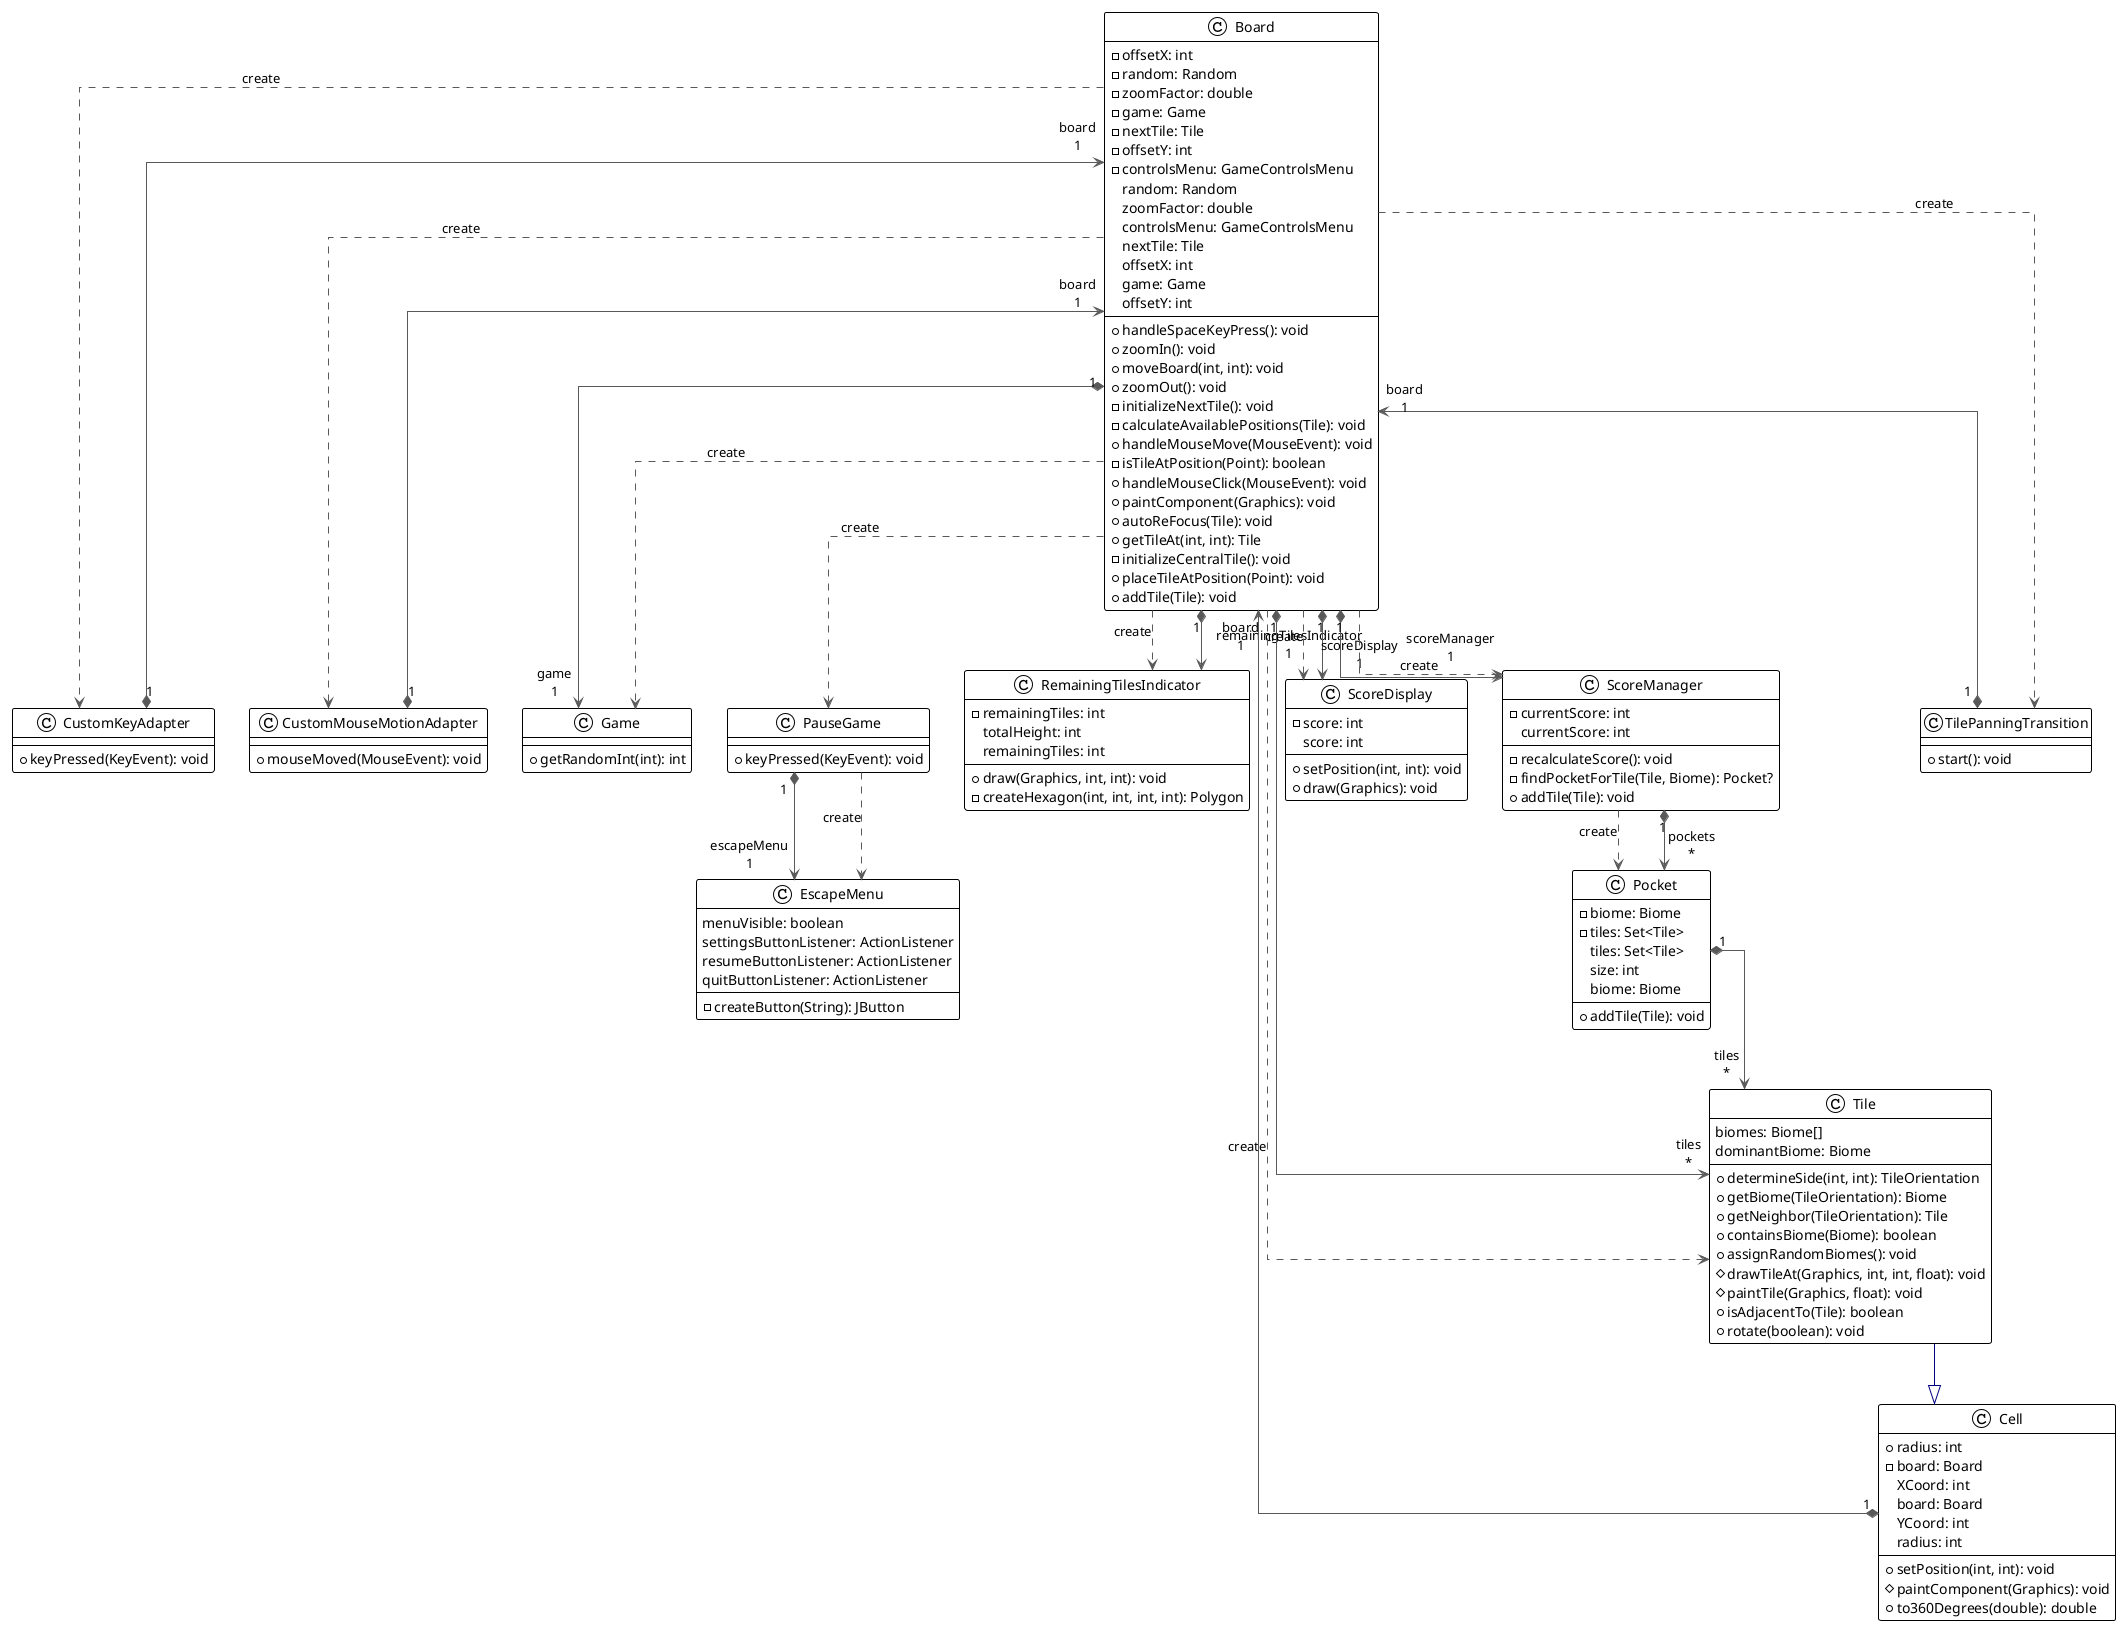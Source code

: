 @startuml game
!theme plain
top to bottom direction
skinparam linetype ortho

class Board {
  - offsetX: int
  - random: Random
  - zoomFactor: double
  - game: Game
  - nextTile: Tile
  - offsetY: int
  - controlsMenu: GameControlsMenu
  + handleSpaceKeyPress(): void
  + zoomIn(): void
  + moveBoard(int, int): void
  + zoomOut(): void
  - initializeNextTile(): void
  - calculateAvailablePositions(Tile): void
  + handleMouseMove(MouseEvent): void
  - isTileAtPosition(Point): boolean
  + handleMouseClick(MouseEvent): void
  + paintComponent(Graphics): void
  + autoReFocus(Tile): void
  + getTileAt(int, int): Tile
  - initializeCentralTile(): void
  + placeTileAtPosition(Point): void
  + addTile(Tile): void
   random: Random
   zoomFactor: double
   controlsMenu: GameControlsMenu
   nextTile: Tile
   offsetX: int
   game: Game
   offsetY: int
}
class Cell {
  + radius: int
  - board: Board
  + setPosition(int, int): void
  # paintComponent(Graphics): void
  + to360Degrees(double): double
   XCoord: int
   board: Board
   YCoord: int
   radius: int
}
class CustomKeyAdapter {
  + keyPressed(KeyEvent): void
}
class CustomMouseMotionAdapter {
  + mouseMoved(MouseEvent): void
}
class EscapeMenu {
  - createButton(String): JButton
   menuVisible: boolean
   settingsButtonListener: ActionListener
   resumeButtonListener: ActionListener
   quitButtonListener: ActionListener
}
class Game {
  + getRandomInt(int): int
}
class PauseGame {
  + keyPressed(KeyEvent): void
}
class Pocket {
  - biome: Biome
  - tiles: Set<Tile>
  + addTile(Tile): void
   tiles: Set<Tile>
   size: int
   biome: Biome
}
class RemainingTilesIndicator {
  - remainingTiles: int
  + draw(Graphics, int, int): void
  - createHexagon(int, int, int, int): Polygon
   totalHeight: int
   remainingTiles: int
}
class ScoreDisplay {
  - score: int
  + setPosition(int, int): void
  + draw(Graphics): void
   score: int
}
class ScoreManager {
  - currentScore: int
  - recalculateScore(): void
  - findPocketForTile(Tile, Biome): Pocket?
  + addTile(Tile): void
   currentScore: int
}
class Tile {
  + determineSide(int, int): TileOrientation
  + getBiome(TileOrientation): Biome
  + getNeighbor(TileOrientation): Tile
  + containsBiome(Biome): boolean
  + assignRandomBiomes(): void
  # drawTileAt(Graphics, int, int, float): void
  # paintTile(Graphics, float): void
  + isAdjacentTo(Tile): boolean
  + rotate(boolean): void
   biomes: Biome[]
   dominantBiome: Biome
}
class TilePanningTransition {
  + start(): void
}

Board                     -[#595959,dashed]->  CustomKeyAdapter         : "«create»"
Board                     -[#595959,dashed]->  CustomMouseMotionAdapter : "«create»"
Board                    "1" *-[#595959,plain]-> "game\n1" Game                     
Board                     -[#595959,dashed]->  Game                     : "«create»"
Board                     -[#595959,dashed]->  PauseGame                : "«create»"
Board                     -[#595959,dashed]->  RemainingTilesIndicator  : "«create»"
Board                    "1" *-[#595959,plain]-> "remainingTilesIndicator\n1" RemainingTilesIndicator  
Board                     -[#595959,dashed]->  ScoreDisplay             : "«create»"
Board                    "1" *-[#595959,plain]-> "scoreDisplay\n1" ScoreDisplay             
Board                     -[#595959,dashed]->  ScoreManager             : "«create»"
Board                    "1" *-[#595959,plain]-> "scoreManager\n1" ScoreManager             
Board                    "1" *-[#595959,plain]-> "tiles\n*" Tile                     
Board                     -[#595959,dashed]->  Tile                     : "«create»"
Board                     -[#595959,dashed]->  TilePanningTransition    : "«create»"
Cell                     "1" *-[#595959,plain]-> "board\n1" Board                    
CustomKeyAdapter         "1" *-[#595959,plain]-> "board\n1" Board                    
CustomMouseMotionAdapter "1" *-[#595959,plain]-> "board\n1" Board                    
PauseGame                "1" *-[#595959,plain]-> "escapeMenu\n1" EscapeMenu               
PauseGame                 -[#595959,dashed]->  EscapeMenu               : "«create»"
Pocket                   "1" *-[#595959,plain]-> "tiles\n*" Tile                     
ScoreManager              -[#595959,dashed]->  Pocket                   : "«create»"
ScoreManager             "1" *-[#595959,plain]-> "pockets\n*" Pocket                   
Tile                      -[#000082,plain]-^  Cell                     
TilePanningTransition    "1" *-[#595959,plain]-> "board\n1" Board
@enduml